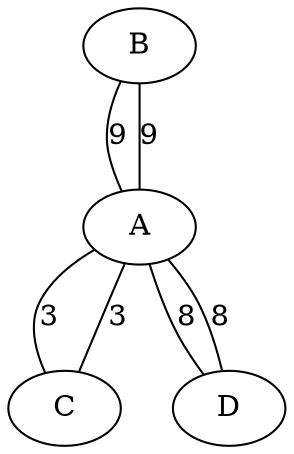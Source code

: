 graph graph1{ 
B -- A [label = "9"];
A -- C [label = "3"];
A -- D [label = "8"];
A -- B [label = "9"];
D -- A [label = "8"];
C -- A [label = "3"];
 } 